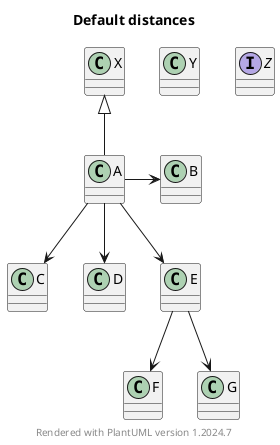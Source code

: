 @startuml
    title Default distances
    class Y
    interface Z
    A -> B
    A --> C
    A --> D
    A --> E
    E --> F
    E--> G
    X <|-- A

    footer Rendered with PlantUML version %version()    
@enduml